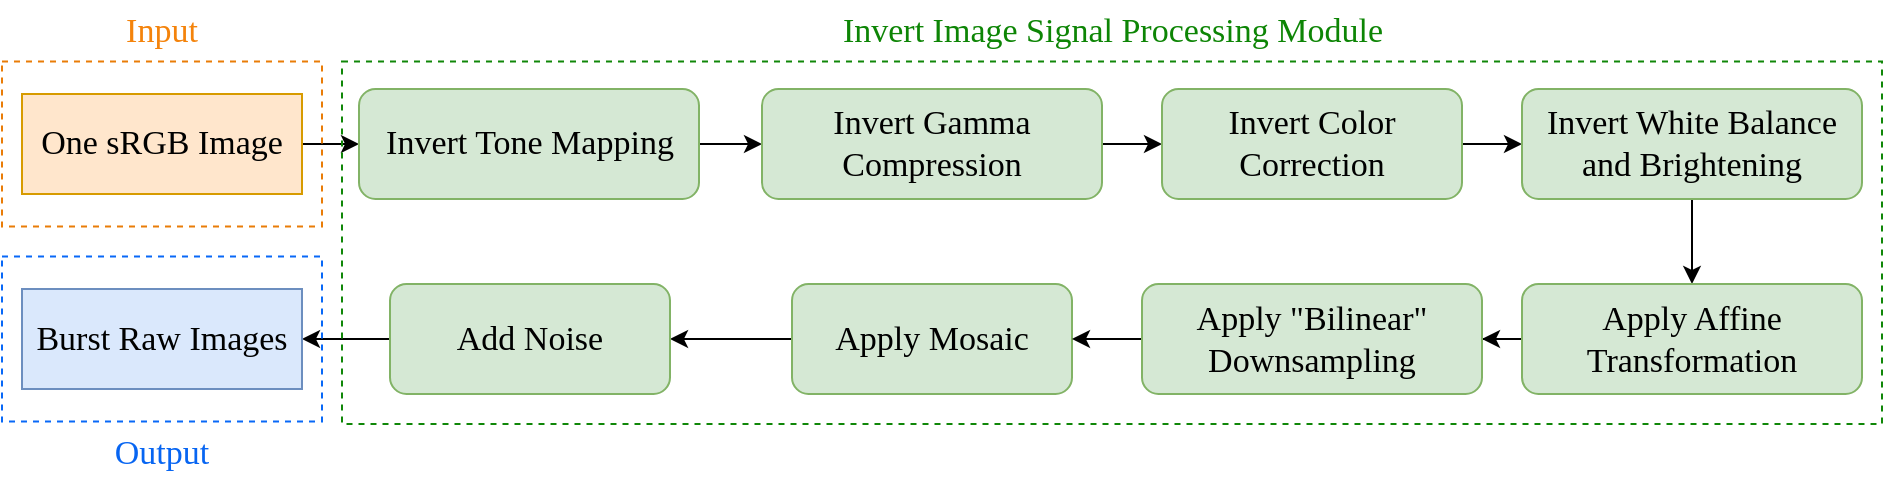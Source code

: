 <mxfile version="21.5.0" type="github">
  <diagram name="第 1 页" id="2tWCHP5qRfnW0nv7oK5U">
    <mxGraphModel dx="480" dy="712" grid="1" gridSize="10" guides="1" tooltips="1" connect="1" arrows="1" fold="1" page="1" pageScale="1" pageWidth="827" pageHeight="1169" math="0" shadow="0">
      <root>
        <mxCell id="0" />
        <mxCell id="1" parent="0" />
        <mxCell id="Bjs8ewGi2bVI7GiNyhRq-3" value="" style="edgeStyle=orthogonalEdgeStyle;rounded=0;orthogonalLoop=1;jettySize=auto;html=1;" edge="1" parent="1" source="Bjs8ewGi2bVI7GiNyhRq-1" target="Bjs8ewGi2bVI7GiNyhRq-2">
          <mxGeometry relative="1" as="geometry" />
        </mxCell>
        <mxCell id="Bjs8ewGi2bVI7GiNyhRq-1" value="&lt;font style=&quot;font-size: 17px;&quot; face=&quot;Times New Roman&quot;&gt;One sRGB Image&lt;/font&gt;" style="rounded=0;whiteSpace=wrap;html=1;fillColor=#ffe6cc;strokeColor=#d79b00;fontSize=17;" vertex="1" parent="1">
          <mxGeometry x="300" y="255" width="140" height="50" as="geometry" />
        </mxCell>
        <mxCell id="Bjs8ewGi2bVI7GiNyhRq-5" value="" style="edgeStyle=orthogonalEdgeStyle;rounded=0;orthogonalLoop=1;jettySize=auto;html=1;" edge="1" parent="1" source="Bjs8ewGi2bVI7GiNyhRq-2" target="Bjs8ewGi2bVI7GiNyhRq-4">
          <mxGeometry relative="1" as="geometry" />
        </mxCell>
        <mxCell id="Bjs8ewGi2bVI7GiNyhRq-2" value="&lt;font style=&quot;font-size: 17px;&quot; face=&quot;Times New Roman&quot;&gt;Invert Tone Mapping&lt;/font&gt;" style="rounded=1;whiteSpace=wrap;html=1;fillColor=#d5e8d4;strokeColor=#82b366;" vertex="1" parent="1">
          <mxGeometry x="468.5" y="252.5" width="170" height="55" as="geometry" />
        </mxCell>
        <mxCell id="Bjs8ewGi2bVI7GiNyhRq-7" value="" style="edgeStyle=orthogonalEdgeStyle;rounded=0;orthogonalLoop=1;jettySize=auto;html=1;" edge="1" parent="1" source="Bjs8ewGi2bVI7GiNyhRq-4" target="Bjs8ewGi2bVI7GiNyhRq-6">
          <mxGeometry relative="1" as="geometry" />
        </mxCell>
        <mxCell id="Bjs8ewGi2bVI7GiNyhRq-4" value="&lt;font style=&quot;font-size: 17px;&quot; face=&quot;Times New Roman&quot;&gt;Invert Gamma Compression&lt;/font&gt;" style="rounded=1;whiteSpace=wrap;html=1;fillColor=#d5e8d4;strokeColor=#82b366;" vertex="1" parent="1">
          <mxGeometry x="670" y="252.5" width="170" height="55" as="geometry" />
        </mxCell>
        <mxCell id="Bjs8ewGi2bVI7GiNyhRq-9" value="" style="edgeStyle=orthogonalEdgeStyle;rounded=0;orthogonalLoop=1;jettySize=auto;html=1;" edge="1" parent="1" source="Bjs8ewGi2bVI7GiNyhRq-6" target="Bjs8ewGi2bVI7GiNyhRq-8">
          <mxGeometry relative="1" as="geometry" />
        </mxCell>
        <mxCell id="Bjs8ewGi2bVI7GiNyhRq-6" value="&lt;font style=&quot;font-size: 17px;&quot; face=&quot;Times New Roman&quot;&gt;Invert Color Correction&lt;/font&gt;" style="rounded=1;whiteSpace=wrap;html=1;fillColor=#d5e8d4;strokeColor=#82b366;" vertex="1" parent="1">
          <mxGeometry x="870" y="252.5" width="150" height="55" as="geometry" />
        </mxCell>
        <mxCell id="Bjs8ewGi2bVI7GiNyhRq-11" value="" style="edgeStyle=orthogonalEdgeStyle;rounded=0;orthogonalLoop=1;jettySize=auto;html=1;" edge="1" parent="1" source="Bjs8ewGi2bVI7GiNyhRq-8" target="Bjs8ewGi2bVI7GiNyhRq-10">
          <mxGeometry relative="1" as="geometry" />
        </mxCell>
        <mxCell id="Bjs8ewGi2bVI7GiNyhRq-8" value="&lt;font style=&quot;font-size: 17px;&quot; face=&quot;Times New Roman&quot;&gt;Invert White Balance and Brightening&lt;/font&gt;" style="rounded=1;whiteSpace=wrap;html=1;fillColor=#d5e8d4;strokeColor=#82b366;" vertex="1" parent="1">
          <mxGeometry x="1050" y="252.5" width="170" height="55" as="geometry" />
        </mxCell>
        <mxCell id="Bjs8ewGi2bVI7GiNyhRq-18" value="" style="edgeStyle=orthogonalEdgeStyle;rounded=0;orthogonalLoop=1;jettySize=auto;html=1;" edge="1" parent="1" source="Bjs8ewGi2bVI7GiNyhRq-10" target="Bjs8ewGi2bVI7GiNyhRq-16">
          <mxGeometry relative="1" as="geometry" />
        </mxCell>
        <mxCell id="Bjs8ewGi2bVI7GiNyhRq-10" value="&lt;font face=&quot;Times New Roman&quot;&gt;&lt;span style=&quot;font-size: 17px;&quot;&gt;Apply Affine Transformation&lt;/span&gt;&lt;/font&gt;" style="rounded=1;whiteSpace=wrap;html=1;fillColor=#d5e8d4;strokeColor=#82b366;" vertex="1" parent="1">
          <mxGeometry x="1050" y="350" width="170" height="55" as="geometry" />
        </mxCell>
        <mxCell id="Bjs8ewGi2bVI7GiNyhRq-15" value="" style="edgeStyle=orthogonalEdgeStyle;rounded=0;orthogonalLoop=1;jettySize=auto;html=1;" edge="1" parent="1" source="Bjs8ewGi2bVI7GiNyhRq-12" target="Bjs8ewGi2bVI7GiNyhRq-14">
          <mxGeometry relative="1" as="geometry" />
        </mxCell>
        <mxCell id="Bjs8ewGi2bVI7GiNyhRq-12" value="&lt;font face=&quot;Times New Roman&quot;&gt;&lt;span style=&quot;font-size: 17px;&quot;&gt;Apply Mosaic&lt;/span&gt;&lt;/font&gt;" style="rounded=1;whiteSpace=wrap;html=1;fillColor=#d5e8d4;strokeColor=#82b366;" vertex="1" parent="1">
          <mxGeometry x="685" y="350" width="140" height="55" as="geometry" />
        </mxCell>
        <mxCell id="Bjs8ewGi2bVI7GiNyhRq-20" value="" style="edgeStyle=orthogonalEdgeStyle;rounded=0;orthogonalLoop=1;jettySize=auto;html=1;" edge="1" parent="1" source="Bjs8ewGi2bVI7GiNyhRq-14" target="Bjs8ewGi2bVI7GiNyhRq-19">
          <mxGeometry relative="1" as="geometry" />
        </mxCell>
        <mxCell id="Bjs8ewGi2bVI7GiNyhRq-14" value="&lt;font face=&quot;Times New Roman&quot;&gt;&lt;span style=&quot;font-size: 17px;&quot;&gt;Add Noise&lt;/span&gt;&lt;/font&gt;" style="rounded=1;whiteSpace=wrap;html=1;fillColor=#d5e8d4;strokeColor=#82b366;" vertex="1" parent="1">
          <mxGeometry x="484" y="350" width="140" height="55" as="geometry" />
        </mxCell>
        <mxCell id="Bjs8ewGi2bVI7GiNyhRq-17" value="" style="edgeStyle=orthogonalEdgeStyle;rounded=0;orthogonalLoop=1;jettySize=auto;html=1;" edge="1" parent="1" source="Bjs8ewGi2bVI7GiNyhRq-16" target="Bjs8ewGi2bVI7GiNyhRq-12">
          <mxGeometry relative="1" as="geometry" />
        </mxCell>
        <mxCell id="Bjs8ewGi2bVI7GiNyhRq-16" value="&lt;font face=&quot;Times New Roman&quot;&gt;&lt;span style=&quot;font-size: 17px;&quot;&gt;Apply &quot;Bilinear&quot; Downsampling&lt;/span&gt;&lt;/font&gt;" style="rounded=1;whiteSpace=wrap;html=1;fillColor=#d5e8d4;strokeColor=#82b366;" vertex="1" parent="1">
          <mxGeometry x="860" y="350" width="170" height="55" as="geometry" />
        </mxCell>
        <mxCell id="Bjs8ewGi2bVI7GiNyhRq-19" value="&lt;font style=&quot;font-size: 17px;&quot; face=&quot;Times New Roman&quot;&gt;Burst Raw Images&lt;/font&gt;" style="rounded=0;whiteSpace=wrap;html=1;fillColor=#dae8fc;strokeColor=#6c8ebf;fontSize=17;" vertex="1" parent="1">
          <mxGeometry x="300" y="352.5" width="140" height="50" as="geometry" />
        </mxCell>
        <mxCell id="Bjs8ewGi2bVI7GiNyhRq-22" value="" style="rounded=0;whiteSpace=wrap;html=1;fillColor=none;dashed=1;strokeColor=#e97c07;" vertex="1" parent="1">
          <mxGeometry x="290" y="238.75" width="160" height="82.5" as="geometry" />
        </mxCell>
        <mxCell id="Bjs8ewGi2bVI7GiNyhRq-23" value="" style="rounded=0;whiteSpace=wrap;html=1;fillColor=none;dashed=1;strokeColor=#0868f7;" vertex="1" parent="1">
          <mxGeometry x="290" y="336.25" width="160" height="82.5" as="geometry" />
        </mxCell>
        <mxCell id="Bjs8ewGi2bVI7GiNyhRq-24" value="" style="rounded=0;whiteSpace=wrap;html=1;fillColor=none;dashed=1;strokeColor=#108708;" vertex="1" parent="1">
          <mxGeometry x="460" y="238.75" width="770" height="181.25" as="geometry" />
        </mxCell>
        <mxCell id="Bjs8ewGi2bVI7GiNyhRq-25" value="&lt;font style=&quot;font-size: 17px;&quot; face=&quot;Times New Roman&quot;&gt;Input&lt;/font&gt;" style="text;html=1;strokeColor=none;fillColor=none;align=center;verticalAlign=middle;whiteSpace=wrap;rounded=0;fontColor=#f4830b;" vertex="1" parent="1">
          <mxGeometry x="340" y="208.75" width="60" height="30" as="geometry" />
        </mxCell>
        <mxCell id="Bjs8ewGi2bVI7GiNyhRq-26" value="&lt;font style=&quot;font-size: 17px;&quot; face=&quot;Times New Roman&quot;&gt;Output&lt;/font&gt;" style="text;html=1;strokeColor=none;fillColor=none;align=center;verticalAlign=middle;whiteSpace=wrap;rounded=0;fontColor=#0765f2;" vertex="1" parent="1">
          <mxGeometry x="340" y="420" width="60" height="30" as="geometry" />
        </mxCell>
        <mxCell id="Bjs8ewGi2bVI7GiNyhRq-27" value="&lt;font style=&quot;font-size: 17px;&quot; face=&quot;Times New Roman&quot;&gt;Invert Image Signal Processing Module&lt;/font&gt;" style="text;html=1;strokeColor=none;fillColor=none;align=center;verticalAlign=middle;whiteSpace=wrap;rounded=0;fontColor=#0d8505;" vertex="1" parent="1">
          <mxGeometry x="697.5" y="208.75" width="295" height="30" as="geometry" />
        </mxCell>
      </root>
    </mxGraphModel>
  </diagram>
</mxfile>

